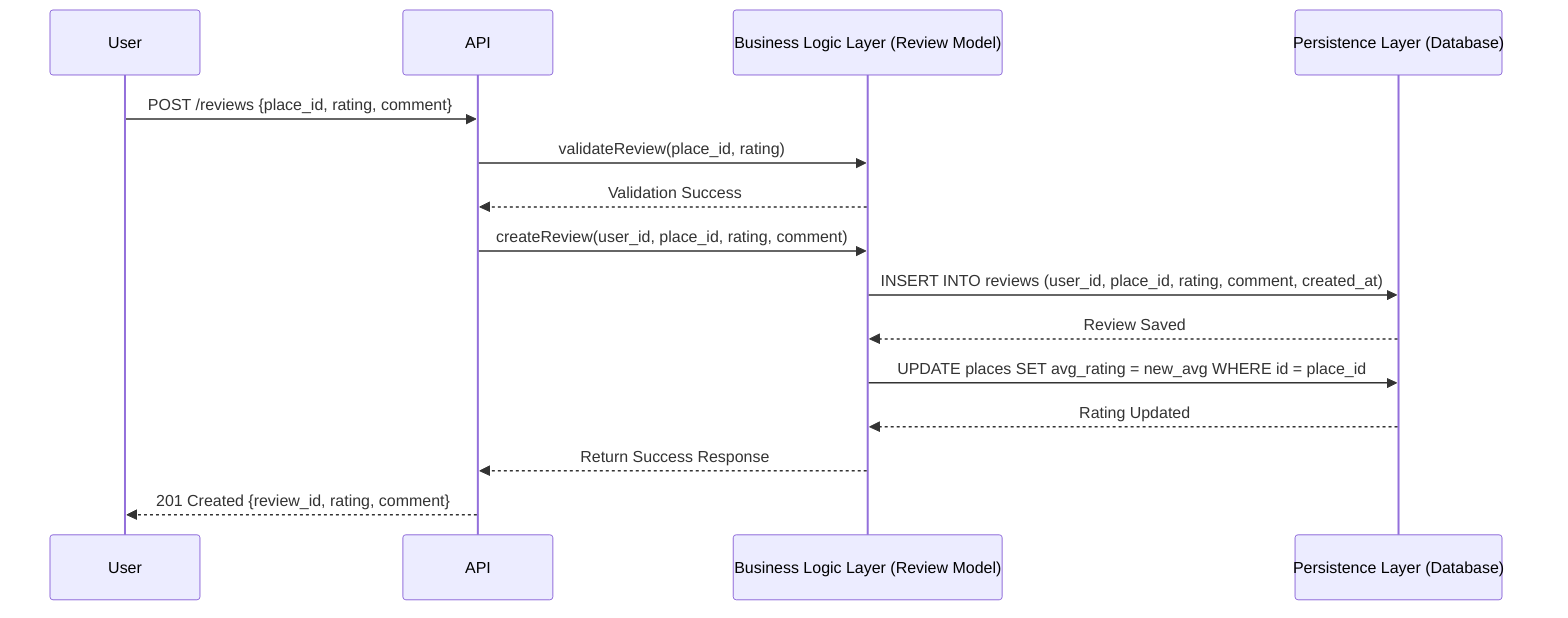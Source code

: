 %%Diagram Type

sequenceDiagram

    %%Node Layers
    participant User
    participant API
    participant BusinessLogic as Business Logic Layer (Review Model)
    participant Database as Persistence Layer (Database)
    
    %%Layer Dynamics
    User->>API: POST /reviews {place_id, rating, comment}
    API->>BusinessLogic: validateReview(place_id, rating)
    BusinessLogic-->>API: Validation Success
    API->>BusinessLogic: createReview(user_id, place_id, rating, comment)
    BusinessLogic->>Database: INSERT INTO reviews (user_id, place_id, rating, comment, created_at)
    Database-->>BusinessLogic: Review Saved
    BusinessLogic->>Database: UPDATE places SET avg_rating = new_avg WHERE id = place_id
    Database-->>BusinessLogic: Rating Updated
    BusinessLogic-->>API: Return Success Response
    API-->>User: 201 Created {review_id, rating, comment}
